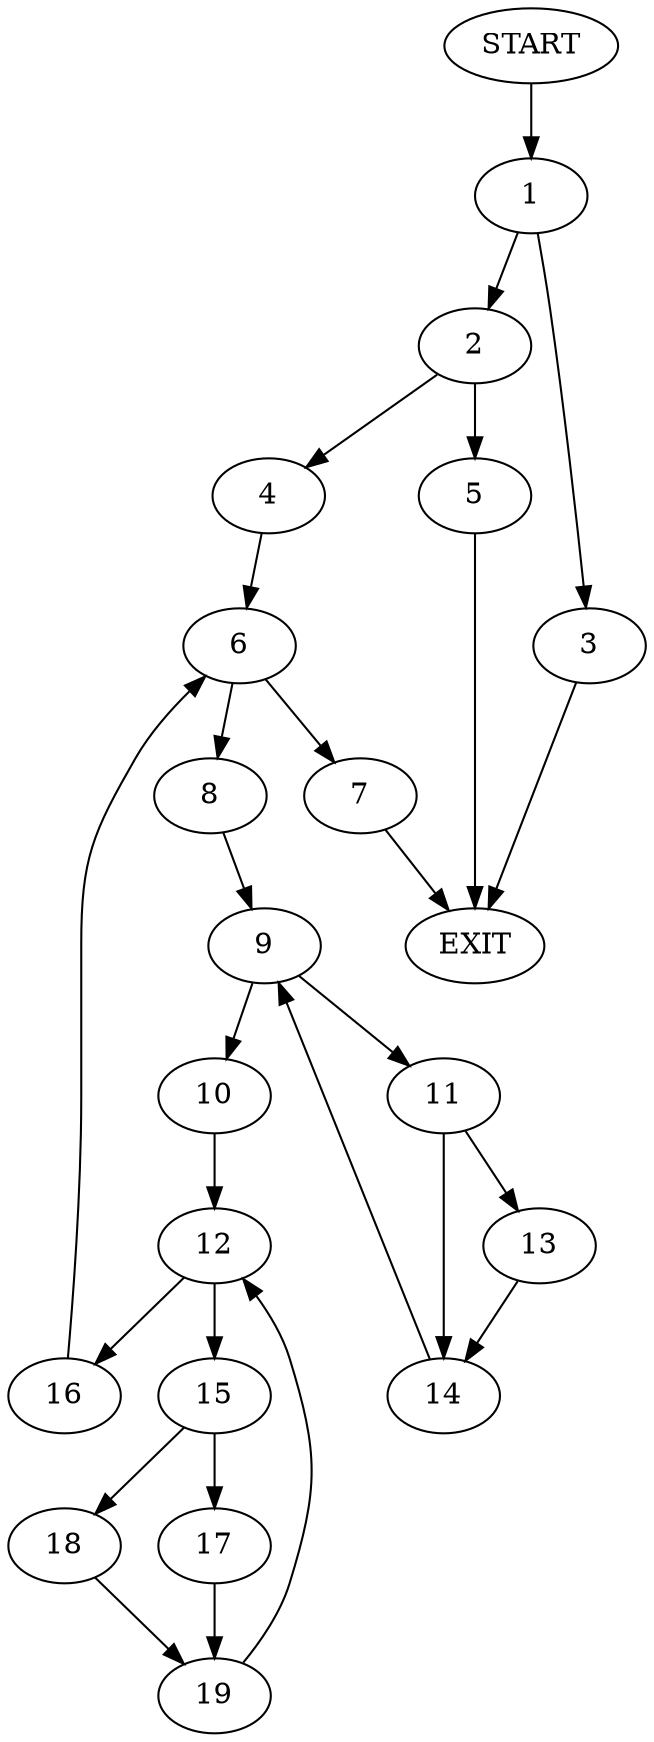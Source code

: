 digraph {
0 [label="START"]
20 [label="EXIT"]
0 -> 1
1 -> 2
1 -> 3
3 -> 20
2 -> 4
2 -> 5
4 -> 6
5 -> 20
6 -> 7
6 -> 8
8 -> 9
7 -> 20
9 -> 10
9 -> 11
10 -> 12
11 -> 13
11 -> 14
13 -> 14
14 -> 9
12 -> 15
12 -> 16
15 -> 17
15 -> 18
16 -> 6
17 -> 19
18 -> 19
19 -> 12
}
